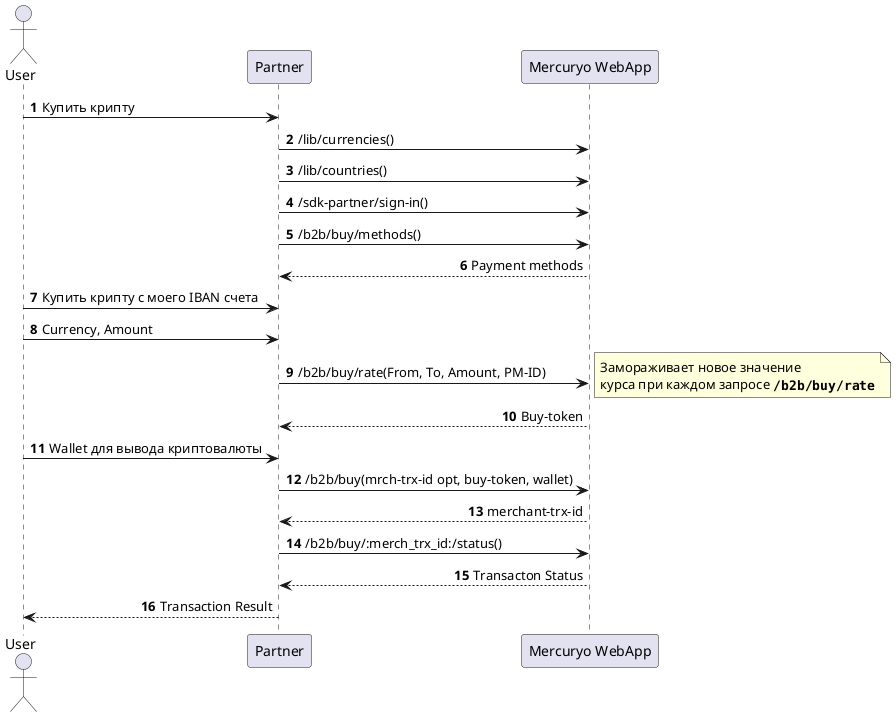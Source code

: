 @startuml
' This UML source uses PlantUML format.
' https://plantuml.com/sequence-diagram for syntax details.
' Optional styles

skinparam shadowing false
skinparam SequenceMessageAlign direction

autonumber

actor User as user
participant "Partner" as part
participant "Mercuryo WebApp" as merc

actor User as user
participant "Partner" as part
participant "Mercuryo" as merc

user -> part: Купить крипту
part -> merc: /lib/currencies()
part -> merc: /lib/countries()
part -> merc: /sdk-partner/sign-in()
part -> merc: /b2b/buy/methods()
merc --> part: Payment methods
user -> part: Купить крипту c моего IBAN счета
user -> part: Currency, Amount
part -> merc: /b2b/buy/rate(From, To, Amount, PM-ID)
note right
Замораживает новое значение
курса при каждом запросе **""/b2b/buy/rate""**
end note
merc --> part: Buy-token
user -> part: Wallet для вывода криптовалюты
part -> merc: /b2b/buy(mrch-trx-id opt, buy-token, wallet)
merc --> part: merchant-trx-id
part -> merc: /b2b/buy/:merch_trx_id:/status()
merc --> part: Transacton Status
part --> user: Transaction Result

@enduml
